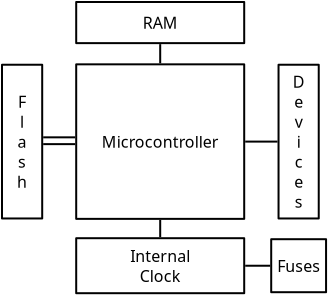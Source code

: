 <?xml version="1.0" encoding="UTF-8"?>
<dia:diagram xmlns:dia="http://www.lysator.liu.se/~alla/dia/">
  <dia:layer name="Arrière-plan" visible="true">
    <dia:group>
      <dia:object type="Standard - Box" version="0" id="O0">
        <dia:attribute name="obj_pos">
          <dia:point val="3.53,-2.055"/>
        </dia:attribute>
        <dia:attribute name="obj_bb">
          <dia:rectangle val="3.48,-2.105;11.98,0.745"/>
        </dia:attribute>
        <dia:attribute name="elem_corner">
          <dia:point val="3.53,-2.055"/>
        </dia:attribute>
        <dia:attribute name="elem_width">
          <dia:real val="8.4"/>
        </dia:attribute>
        <dia:attribute name="elem_height">
          <dia:real val="2.75"/>
        </dia:attribute>
        <dia:attribute name="show_background">
          <dia:boolean val="true"/>
        </dia:attribute>
        <dia:attribute name="corner_radius">
          <dia:real val="1.175e-38"/>
        </dia:attribute>
      </dia:object>
      <dia:object type="Standard - Text" version="1" id="O1">
        <dia:attribute name="obj_pos">
          <dia:point val="7.73,-0.68"/>
        </dia:attribute>
        <dia:attribute name="obj_bb">
          <dia:rectangle val="6.324,-1.766;9.136,0.406"/>
        </dia:attribute>
        <dia:attribute name="text">
          <dia:composite type="text">
            <dia:attribute name="string">
              <dia:string>#Internal
Clock#</dia:string>
            </dia:attribute>
            <dia:attribute name="font">
              <dia:font family="sans" style="0" name="Helvetica"/>
            </dia:attribute>
            <dia:attribute name="height">
              <dia:real val="1"/>
            </dia:attribute>
            <dia:attribute name="pos">
              <dia:point val="7.73,-1.089"/>
            </dia:attribute>
            <dia:attribute name="color">
              <dia:color val="#000000"/>
            </dia:attribute>
            <dia:attribute name="alignment">
              <dia:enum val="1"/>
            </dia:attribute>
          </dia:composite>
        </dia:attribute>
        <dia:attribute name="valign">
          <dia:enum val="2"/>
        </dia:attribute>
        <dia:connections>
          <dia:connection handle="0" to="O0" connection="8"/>
        </dia:connections>
      </dia:object>
      <dia:object type="Standard - Box" version="0" id="O2">
        <dia:attribute name="obj_pos">
          <dia:point val="13.28,-2.005"/>
        </dia:attribute>
        <dia:attribute name="obj_bb">
          <dia:rectangle val="13.23,-2.055;16.073,0.695"/>
        </dia:attribute>
        <dia:attribute name="elem_corner">
          <dia:point val="13.28,-2.005"/>
        </dia:attribute>
        <dia:attribute name="elem_width">
          <dia:real val="2.743"/>
        </dia:attribute>
        <dia:attribute name="elem_height">
          <dia:real val="2.65"/>
        </dia:attribute>
        <dia:attribute name="show_background">
          <dia:boolean val="true"/>
        </dia:attribute>
        <dia:attribute name="corner_radius">
          <dia:real val="1.175e-38"/>
        </dia:attribute>
      </dia:object>
      <dia:object type="Standard - Text" version="1" id="O3">
        <dia:attribute name="obj_pos">
          <dia:point val="14.652,-0.68"/>
        </dia:attribute>
        <dia:attribute name="obj_bb">
          <dia:rectangle val="13.625,-1.298;15.699,-0.062"/>
        </dia:attribute>
        <dia:attribute name="text">
          <dia:composite type="text">
            <dia:attribute name="string">
              <dia:string>#Fuses#</dia:string>
            </dia:attribute>
            <dia:attribute name="font">
              <dia:font family="sans" style="0" name="Helvetica"/>
            </dia:attribute>
            <dia:attribute name="height">
              <dia:real val="1"/>
            </dia:attribute>
            <dia:attribute name="pos">
              <dia:point val="14.652,-0.599"/>
            </dia:attribute>
            <dia:attribute name="color">
              <dia:color val="#000000"/>
            </dia:attribute>
            <dia:attribute name="alignment">
              <dia:enum val="1"/>
            </dia:attribute>
          </dia:composite>
        </dia:attribute>
        <dia:attribute name="valign">
          <dia:enum val="2"/>
        </dia:attribute>
        <dia:connections>
          <dia:connection handle="0" to="O2" connection="8"/>
        </dia:connections>
      </dia:object>
      <dia:object type="Standard - Box" version="0" id="O4">
        <dia:attribute name="obj_pos">
          <dia:point val="13.647,-10.728"/>
        </dia:attribute>
        <dia:attribute name="obj_bb">
          <dia:rectangle val="13.597,-10.778;15.707,-2.993"/>
        </dia:attribute>
        <dia:attribute name="elem_corner">
          <dia:point val="13.647,-10.728"/>
        </dia:attribute>
        <dia:attribute name="elem_width">
          <dia:real val="2.01"/>
        </dia:attribute>
        <dia:attribute name="elem_height">
          <dia:real val="7.685"/>
        </dia:attribute>
        <dia:attribute name="show_background">
          <dia:boolean val="true"/>
        </dia:attribute>
        <dia:attribute name="corner_radius">
          <dia:real val="1.175e-38"/>
        </dia:attribute>
      </dia:object>
      <dia:object type="Standard - Text" version="1" id="O5">
        <dia:attribute name="obj_pos">
          <dia:point val="14.652,-6.885"/>
        </dia:attribute>
        <dia:attribute name="obj_bb">
          <dia:rectangle val="14.37,-10.472;14.933,-3.299"/>
        </dia:attribute>
        <dia:attribute name="text">
          <dia:composite type="text">
            <dia:attribute name="string">
              <dia:string>#D
e
v
i
c
e
s#</dia:string>
            </dia:attribute>
            <dia:attribute name="font">
              <dia:font family="sans" style="0" name="Helvetica"/>
            </dia:attribute>
            <dia:attribute name="height">
              <dia:real val="1"/>
            </dia:attribute>
            <dia:attribute name="pos">
              <dia:point val="14.652,-9.794"/>
            </dia:attribute>
            <dia:attribute name="color">
              <dia:color val="#000000"/>
            </dia:attribute>
            <dia:attribute name="alignment">
              <dia:enum val="1"/>
            </dia:attribute>
          </dia:composite>
        </dia:attribute>
        <dia:attribute name="valign">
          <dia:enum val="2"/>
        </dia:attribute>
        <dia:connections>
          <dia:connection handle="0" to="O4" connection="8"/>
        </dia:connections>
      </dia:object>
      <dia:object type="Standard - Box" version="0" id="O6">
        <dia:attribute name="obj_pos">
          <dia:point val="-0.18,-10.728"/>
        </dia:attribute>
        <dia:attribute name="obj_bb">
          <dia:rectangle val="-0.23,-10.778;1.88,-2.993"/>
        </dia:attribute>
        <dia:attribute name="elem_corner">
          <dia:point val="-0.18,-10.728"/>
        </dia:attribute>
        <dia:attribute name="elem_width">
          <dia:real val="2.01"/>
        </dia:attribute>
        <dia:attribute name="elem_height">
          <dia:real val="7.685"/>
        </dia:attribute>
        <dia:attribute name="show_background">
          <dia:boolean val="true"/>
        </dia:attribute>
        <dia:attribute name="corner_radius">
          <dia:real val="1.175e-38"/>
        </dia:attribute>
      </dia:object>
      <dia:object type="Standard - Text" version="1" id="O7">
        <dia:attribute name="obj_pos">
          <dia:point val="0.825,-6.885"/>
        </dia:attribute>
        <dia:attribute name="obj_bb">
          <dia:rectangle val="0.594,-9.472;1.056,-4.299"/>
        </dia:attribute>
        <dia:attribute name="text">
          <dia:composite type="text">
            <dia:attribute name="string">
              <dia:string>#F
l
a
s
h#</dia:string>
            </dia:attribute>
            <dia:attribute name="font">
              <dia:font family="sans" style="0" name="Helvetica"/>
            </dia:attribute>
            <dia:attribute name="height">
              <dia:real val="1"/>
            </dia:attribute>
            <dia:attribute name="pos">
              <dia:point val="0.825,-8.794"/>
            </dia:attribute>
            <dia:attribute name="color">
              <dia:color val="#000000"/>
            </dia:attribute>
            <dia:attribute name="alignment">
              <dia:enum val="1"/>
            </dia:attribute>
          </dia:composite>
        </dia:attribute>
        <dia:attribute name="valign">
          <dia:enum val="2"/>
        </dia:attribute>
        <dia:connections>
          <dia:connection handle="0" to="O6" connection="8"/>
        </dia:connections>
      </dia:object>
      <dia:group>
        <dia:object type="Standard - Box" version="0" id="O8">
          <dia:attribute name="obj_pos">
            <dia:point val="3.53,-10.748"/>
          </dia:attribute>
          <dia:attribute name="obj_bb">
            <dia:rectangle val="3.48,-10.798;11.98,-2.973"/>
          </dia:attribute>
          <dia:attribute name="elem_corner">
            <dia:point val="3.53,-10.748"/>
          </dia:attribute>
          <dia:attribute name="elem_width">
            <dia:real val="8.4"/>
          </dia:attribute>
          <dia:attribute name="elem_height">
            <dia:real val="7.725"/>
          </dia:attribute>
          <dia:attribute name="show_background">
            <dia:boolean val="true"/>
          </dia:attribute>
          <dia:attribute name="corner_radius">
            <dia:real val="1.175e-38"/>
          </dia:attribute>
        </dia:object>
        <dia:object type="Standard - Text" version="1" id="O9">
          <dia:attribute name="obj_pos">
            <dia:point val="7.73,-6.885"/>
          </dia:attribute>
          <dia:attribute name="obj_bb">
            <dia:rectangle val="5.004,-7.472;10.456,-6.299"/>
          </dia:attribute>
          <dia:attribute name="text">
            <dia:composite type="text">
              <dia:attribute name="string">
                <dia:string>#Microcontroller#</dia:string>
              </dia:attribute>
              <dia:attribute name="font">
                <dia:font family="sans" style="0" name="Helvetica"/>
              </dia:attribute>
              <dia:attribute name="height">
                <dia:real val="1"/>
              </dia:attribute>
              <dia:attribute name="pos">
                <dia:point val="7.73,-6.794"/>
              </dia:attribute>
              <dia:attribute name="color">
                <dia:color val="#000000"/>
              </dia:attribute>
              <dia:attribute name="alignment">
                <dia:enum val="1"/>
              </dia:attribute>
            </dia:composite>
          </dia:attribute>
          <dia:attribute name="valign">
            <dia:enum val="2"/>
          </dia:attribute>
          <dia:connections>
            <dia:connection handle="0" to="O8" connection="8"/>
          </dia:connections>
        </dia:object>
      </dia:group>
      <dia:group>
        <dia:object type="Standard - Box" version="0" id="O10">
          <dia:attribute name="obj_pos">
            <dia:point val="3.53,-13.866"/>
          </dia:attribute>
          <dia:attribute name="obj_bb">
            <dia:rectangle val="3.48,-13.916;11.98,-11.76"/>
          </dia:attribute>
          <dia:attribute name="elem_corner">
            <dia:point val="3.53,-13.866"/>
          </dia:attribute>
          <dia:attribute name="elem_width">
            <dia:real val="8.4"/>
          </dia:attribute>
          <dia:attribute name="elem_height">
            <dia:real val="2.056"/>
          </dia:attribute>
          <dia:attribute name="show_background">
            <dia:boolean val="true"/>
          </dia:attribute>
          <dia:attribute name="corner_radius">
            <dia:real val="1.175e-38"/>
          </dia:attribute>
        </dia:object>
        <dia:object type="Standard - Text" version="1" id="O11">
          <dia:attribute name="obj_pos">
            <dia:point val="7.73,-12.838"/>
          </dia:attribute>
          <dia:attribute name="obj_bb">
            <dia:rectangle val="6.926,-13.424;8.534,-12.252"/>
          </dia:attribute>
          <dia:attribute name="text">
            <dia:composite type="text">
              <dia:attribute name="string">
                <dia:string>#RAM#</dia:string>
              </dia:attribute>
              <dia:attribute name="font">
                <dia:font family="sans" style="0" name="Helvetica"/>
              </dia:attribute>
              <dia:attribute name="height">
                <dia:real val="1"/>
              </dia:attribute>
              <dia:attribute name="pos">
                <dia:point val="7.73,-12.747"/>
              </dia:attribute>
              <dia:attribute name="color">
                <dia:color val="#000000"/>
              </dia:attribute>
              <dia:attribute name="alignment">
                <dia:enum val="1"/>
              </dia:attribute>
            </dia:composite>
          </dia:attribute>
          <dia:attribute name="valign">
            <dia:enum val="2"/>
          </dia:attribute>
          <dia:connections>
            <dia:connection handle="0" to="O10" connection="8"/>
          </dia:connections>
        </dia:object>
      </dia:group>
      <dia:object type="Standard - Line" version="0" id="O12">
        <dia:attribute name="obj_pos">
          <dia:point val="7.73,-2.973"/>
        </dia:attribute>
        <dia:attribute name="obj_bb">
          <dia:rectangle val="7.68,-3.023;7.78,-2.055"/>
        </dia:attribute>
        <dia:attribute name="conn_endpoints">
          <dia:point val="7.73,-2.973"/>
          <dia:point val="7.73,-2.105"/>
        </dia:attribute>
        <dia:attribute name="numcp">
          <dia:int val="1"/>
        </dia:attribute>
        <dia:connections>
          <dia:connection handle="1" to="O0" connection="8"/>
        </dia:connections>
      </dia:object>
      <dia:object type="Standard - Line" version="0" id="O13">
        <dia:attribute name="obj_pos">
          <dia:point val="7.73,-11.761"/>
        </dia:attribute>
        <dia:attribute name="obj_bb">
          <dia:rectangle val="7.68,-11.811;7.78,-10.748"/>
        </dia:attribute>
        <dia:attribute name="conn_endpoints">
          <dia:point val="7.73,-11.761"/>
          <dia:point val="7.73,-10.798"/>
        </dia:attribute>
        <dia:attribute name="numcp">
          <dia:int val="1"/>
        </dia:attribute>
      </dia:object>
      <dia:object type="Standard - Line" version="0" id="O14">
        <dia:attribute name="obj_pos">
          <dia:point val="1.879,-6.76"/>
        </dia:attribute>
        <dia:attribute name="obj_bb">
          <dia:rectangle val="1.829,-6.81;3.53,-6.71"/>
        </dia:attribute>
        <dia:attribute name="conn_endpoints">
          <dia:point val="1.879,-6.76"/>
          <dia:point val="3.48,-6.76"/>
        </dia:attribute>
        <dia:attribute name="numcp">
          <dia:int val="1"/>
        </dia:attribute>
      </dia:object>
      <dia:object type="Standard - Line" version="0" id="O15">
        <dia:attribute name="obj_pos">
          <dia:point val="1.879,-7.098"/>
        </dia:attribute>
        <dia:attribute name="obj_bb">
          <dia:rectangle val="1.829,-7.148;3.53,-7.048"/>
        </dia:attribute>
        <dia:attribute name="conn_endpoints">
          <dia:point val="1.879,-7.098"/>
          <dia:point val="3.48,-7.098"/>
        </dia:attribute>
        <dia:attribute name="numcp">
          <dia:int val="1"/>
        </dia:attribute>
      </dia:object>
      <dia:object type="Standard - Line" version="0" id="O16">
        <dia:attribute name="obj_pos">
          <dia:point val="13.23,-0.68"/>
        </dia:attribute>
        <dia:attribute name="obj_bb">
          <dia:rectangle val="11.93,-0.73;13.28,-0.63"/>
        </dia:attribute>
        <dia:attribute name="conn_endpoints">
          <dia:point val="13.23,-0.68"/>
          <dia:point val="11.98,-0.68"/>
        </dia:attribute>
        <dia:attribute name="numcp">
          <dia:int val="1"/>
        </dia:attribute>
        <dia:connections>
          <dia:connection handle="0" to="O2" connection="8"/>
          <dia:connection handle="1" to="O0" connection="8"/>
        </dia:connections>
      </dia:object>
      <dia:object type="Standard - Line" version="0" id="O17">
        <dia:attribute name="obj_pos">
          <dia:point val="11.98,-6.885"/>
        </dia:attribute>
        <dia:attribute name="obj_bb">
          <dia:rectangle val="11.93,-6.935;13.647,-6.835"/>
        </dia:attribute>
        <dia:attribute name="conn_endpoints">
          <dia:point val="11.98,-6.885"/>
          <dia:point val="13.597,-6.885"/>
        </dia:attribute>
        <dia:attribute name="numcp">
          <dia:int val="1"/>
        </dia:attribute>
        <dia:connections>
          <dia:connection handle="1" to="O4" connection="8"/>
        </dia:connections>
      </dia:object>
    </dia:group>
  </dia:layer>
</dia:diagram>
